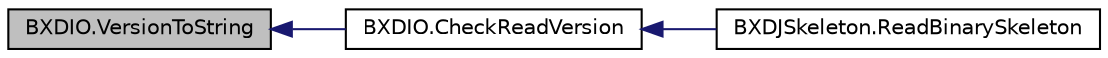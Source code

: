 digraph "BXDIO.VersionToString"
{
  edge [fontname="Helvetica",fontsize="10",labelfontname="Helvetica",labelfontsize="10"];
  node [fontname="Helvetica",fontsize="10",shape=record];
  rankdir="LR";
  Node5 [label="BXDIO.VersionToString",height=0.2,width=0.4,color="black", fillcolor="grey75", style="filled", fontcolor="black"];
  Node5 -> Node6 [dir="back",color="midnightblue",fontsize="10",style="solid",fontname="Helvetica"];
  Node6 [label="BXDIO.CheckReadVersion",height=0.2,width=0.4,color="black", fillcolor="white", style="filled",URL="$class_b_x_d_i_o.html#ae7803ce0f645dd421430706f86b35ebf",tooltip="Talks about compatibility. "];
  Node6 -> Node7 [dir="back",color="midnightblue",fontsize="10",style="solid",fontname="Helvetica"];
  Node7 [label="BXDJSkeleton.ReadBinarySkeleton",height=0.2,width=0.4,color="black", fillcolor="white", style="filled",URL="$class_b_x_d_j_skeleton.html#aeacead12f7e921a9c77a588773901798",tooltip="Reads the skeleton contained in the BXDJ file specified and returns the root node for that skeleton..."];
}
